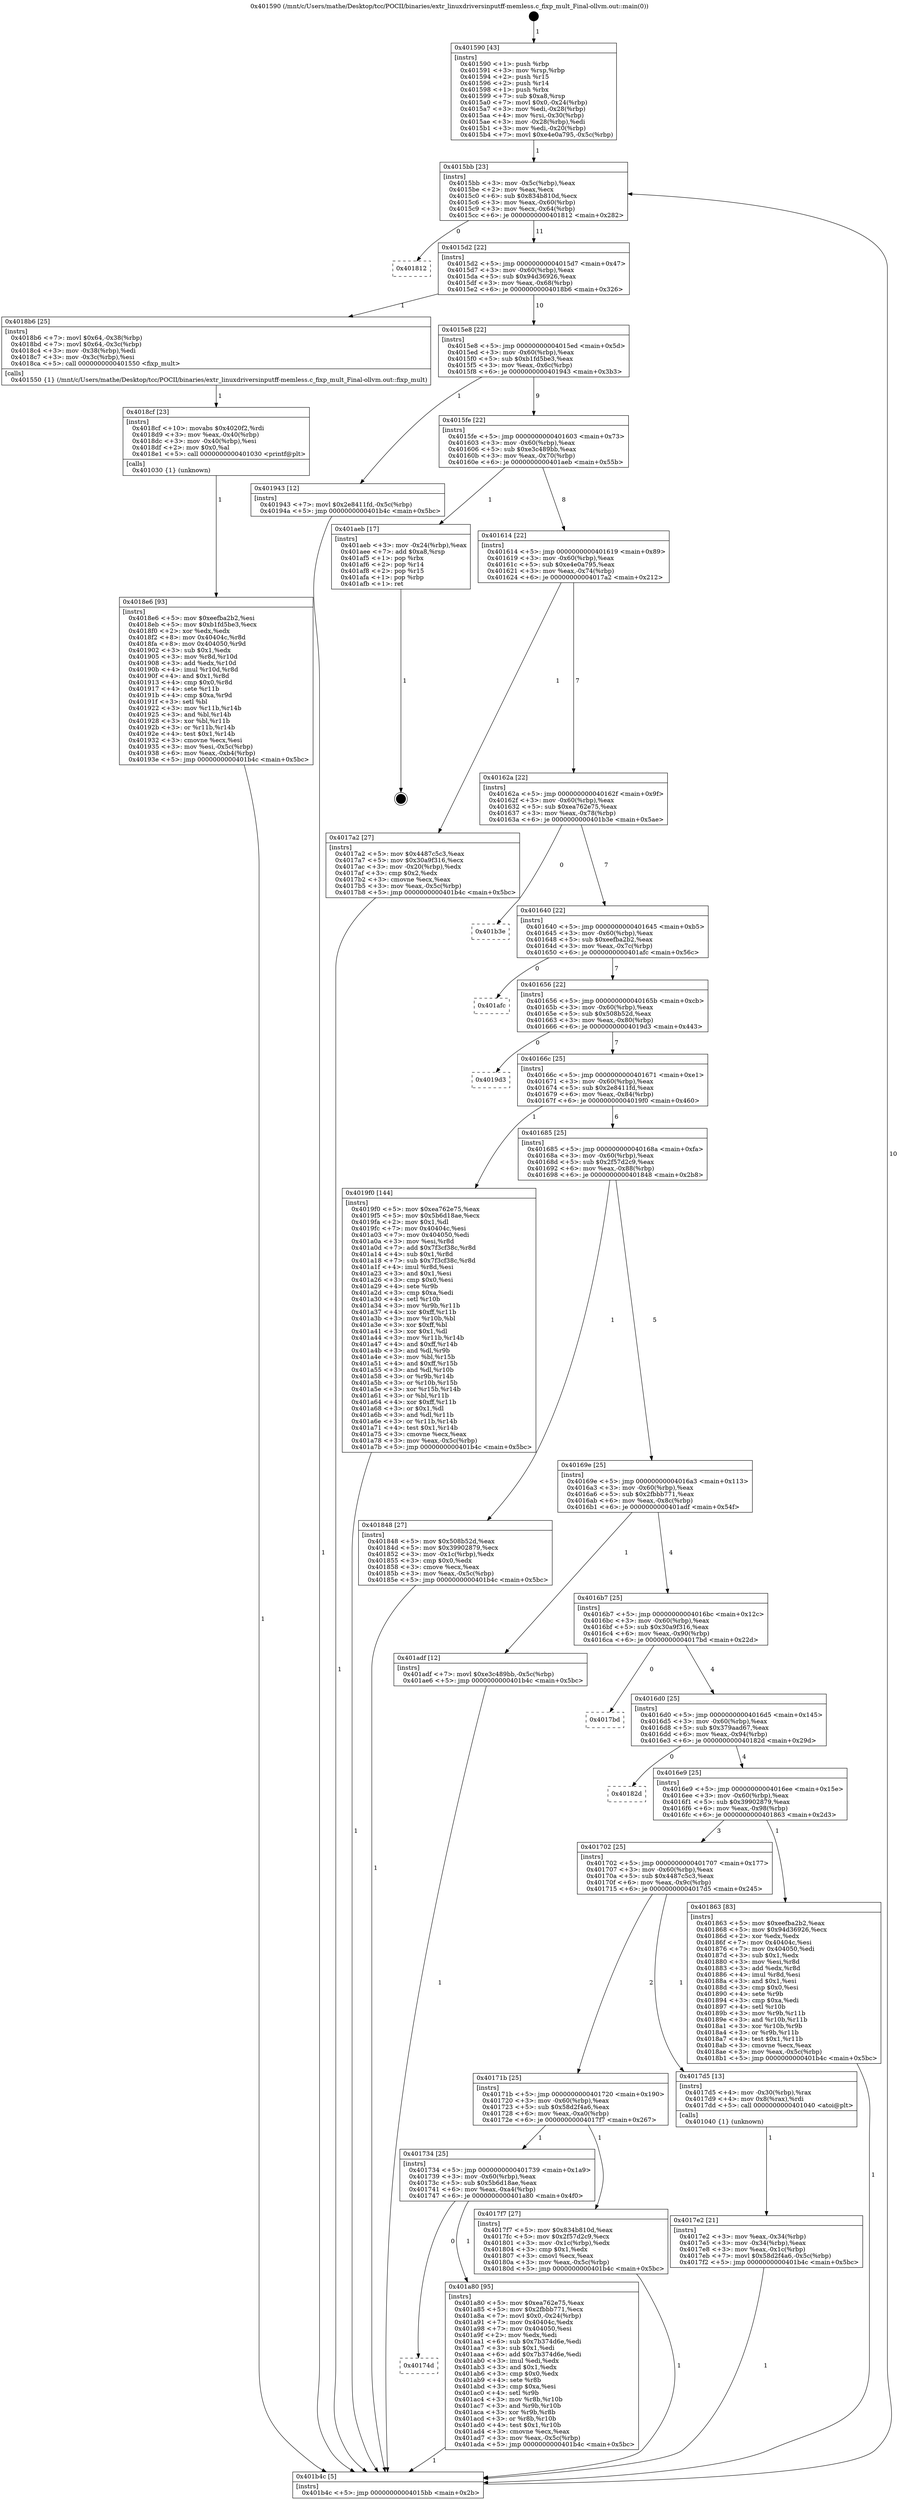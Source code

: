 digraph "0x401590" {
  label = "0x401590 (/mnt/c/Users/mathe/Desktop/tcc/POCII/binaries/extr_linuxdriversinputff-memless.c_fixp_mult_Final-ollvm.out::main(0))"
  labelloc = "t"
  node[shape=record]

  Entry [label="",width=0.3,height=0.3,shape=circle,fillcolor=black,style=filled]
  "0x4015bb" [label="{
     0x4015bb [23]\l
     | [instrs]\l
     &nbsp;&nbsp;0x4015bb \<+3\>: mov -0x5c(%rbp),%eax\l
     &nbsp;&nbsp;0x4015be \<+2\>: mov %eax,%ecx\l
     &nbsp;&nbsp;0x4015c0 \<+6\>: sub $0x834b810d,%ecx\l
     &nbsp;&nbsp;0x4015c6 \<+3\>: mov %eax,-0x60(%rbp)\l
     &nbsp;&nbsp;0x4015c9 \<+3\>: mov %ecx,-0x64(%rbp)\l
     &nbsp;&nbsp;0x4015cc \<+6\>: je 0000000000401812 \<main+0x282\>\l
  }"]
  "0x401812" [label="{
     0x401812\l
  }", style=dashed]
  "0x4015d2" [label="{
     0x4015d2 [22]\l
     | [instrs]\l
     &nbsp;&nbsp;0x4015d2 \<+5\>: jmp 00000000004015d7 \<main+0x47\>\l
     &nbsp;&nbsp;0x4015d7 \<+3\>: mov -0x60(%rbp),%eax\l
     &nbsp;&nbsp;0x4015da \<+5\>: sub $0x94d36926,%eax\l
     &nbsp;&nbsp;0x4015df \<+3\>: mov %eax,-0x68(%rbp)\l
     &nbsp;&nbsp;0x4015e2 \<+6\>: je 00000000004018b6 \<main+0x326\>\l
  }"]
  Exit [label="",width=0.3,height=0.3,shape=circle,fillcolor=black,style=filled,peripheries=2]
  "0x4018b6" [label="{
     0x4018b6 [25]\l
     | [instrs]\l
     &nbsp;&nbsp;0x4018b6 \<+7\>: movl $0x64,-0x38(%rbp)\l
     &nbsp;&nbsp;0x4018bd \<+7\>: movl $0x64,-0x3c(%rbp)\l
     &nbsp;&nbsp;0x4018c4 \<+3\>: mov -0x38(%rbp),%edi\l
     &nbsp;&nbsp;0x4018c7 \<+3\>: mov -0x3c(%rbp),%esi\l
     &nbsp;&nbsp;0x4018ca \<+5\>: call 0000000000401550 \<fixp_mult\>\l
     | [calls]\l
     &nbsp;&nbsp;0x401550 \{1\} (/mnt/c/Users/mathe/Desktop/tcc/POCII/binaries/extr_linuxdriversinputff-memless.c_fixp_mult_Final-ollvm.out::fixp_mult)\l
  }"]
  "0x4015e8" [label="{
     0x4015e8 [22]\l
     | [instrs]\l
     &nbsp;&nbsp;0x4015e8 \<+5\>: jmp 00000000004015ed \<main+0x5d\>\l
     &nbsp;&nbsp;0x4015ed \<+3\>: mov -0x60(%rbp),%eax\l
     &nbsp;&nbsp;0x4015f0 \<+5\>: sub $0xb1fd5be3,%eax\l
     &nbsp;&nbsp;0x4015f5 \<+3\>: mov %eax,-0x6c(%rbp)\l
     &nbsp;&nbsp;0x4015f8 \<+6\>: je 0000000000401943 \<main+0x3b3\>\l
  }"]
  "0x40174d" [label="{
     0x40174d\l
  }", style=dashed]
  "0x401943" [label="{
     0x401943 [12]\l
     | [instrs]\l
     &nbsp;&nbsp;0x401943 \<+7\>: movl $0x2e8411fd,-0x5c(%rbp)\l
     &nbsp;&nbsp;0x40194a \<+5\>: jmp 0000000000401b4c \<main+0x5bc\>\l
  }"]
  "0x4015fe" [label="{
     0x4015fe [22]\l
     | [instrs]\l
     &nbsp;&nbsp;0x4015fe \<+5\>: jmp 0000000000401603 \<main+0x73\>\l
     &nbsp;&nbsp;0x401603 \<+3\>: mov -0x60(%rbp),%eax\l
     &nbsp;&nbsp;0x401606 \<+5\>: sub $0xe3c489bb,%eax\l
     &nbsp;&nbsp;0x40160b \<+3\>: mov %eax,-0x70(%rbp)\l
     &nbsp;&nbsp;0x40160e \<+6\>: je 0000000000401aeb \<main+0x55b\>\l
  }"]
  "0x401a80" [label="{
     0x401a80 [95]\l
     | [instrs]\l
     &nbsp;&nbsp;0x401a80 \<+5\>: mov $0xea762e75,%eax\l
     &nbsp;&nbsp;0x401a85 \<+5\>: mov $0x2fbbb771,%ecx\l
     &nbsp;&nbsp;0x401a8a \<+7\>: movl $0x0,-0x24(%rbp)\l
     &nbsp;&nbsp;0x401a91 \<+7\>: mov 0x40404c,%edx\l
     &nbsp;&nbsp;0x401a98 \<+7\>: mov 0x404050,%esi\l
     &nbsp;&nbsp;0x401a9f \<+2\>: mov %edx,%edi\l
     &nbsp;&nbsp;0x401aa1 \<+6\>: sub $0x7b374d6e,%edi\l
     &nbsp;&nbsp;0x401aa7 \<+3\>: sub $0x1,%edi\l
     &nbsp;&nbsp;0x401aaa \<+6\>: add $0x7b374d6e,%edi\l
     &nbsp;&nbsp;0x401ab0 \<+3\>: imul %edi,%edx\l
     &nbsp;&nbsp;0x401ab3 \<+3\>: and $0x1,%edx\l
     &nbsp;&nbsp;0x401ab6 \<+3\>: cmp $0x0,%edx\l
     &nbsp;&nbsp;0x401ab9 \<+4\>: sete %r8b\l
     &nbsp;&nbsp;0x401abd \<+3\>: cmp $0xa,%esi\l
     &nbsp;&nbsp;0x401ac0 \<+4\>: setl %r9b\l
     &nbsp;&nbsp;0x401ac4 \<+3\>: mov %r8b,%r10b\l
     &nbsp;&nbsp;0x401ac7 \<+3\>: and %r9b,%r10b\l
     &nbsp;&nbsp;0x401aca \<+3\>: xor %r9b,%r8b\l
     &nbsp;&nbsp;0x401acd \<+3\>: or %r8b,%r10b\l
     &nbsp;&nbsp;0x401ad0 \<+4\>: test $0x1,%r10b\l
     &nbsp;&nbsp;0x401ad4 \<+3\>: cmovne %ecx,%eax\l
     &nbsp;&nbsp;0x401ad7 \<+3\>: mov %eax,-0x5c(%rbp)\l
     &nbsp;&nbsp;0x401ada \<+5\>: jmp 0000000000401b4c \<main+0x5bc\>\l
  }"]
  "0x401aeb" [label="{
     0x401aeb [17]\l
     | [instrs]\l
     &nbsp;&nbsp;0x401aeb \<+3\>: mov -0x24(%rbp),%eax\l
     &nbsp;&nbsp;0x401aee \<+7\>: add $0xa8,%rsp\l
     &nbsp;&nbsp;0x401af5 \<+1\>: pop %rbx\l
     &nbsp;&nbsp;0x401af6 \<+2\>: pop %r14\l
     &nbsp;&nbsp;0x401af8 \<+2\>: pop %r15\l
     &nbsp;&nbsp;0x401afa \<+1\>: pop %rbp\l
     &nbsp;&nbsp;0x401afb \<+1\>: ret\l
  }"]
  "0x401614" [label="{
     0x401614 [22]\l
     | [instrs]\l
     &nbsp;&nbsp;0x401614 \<+5\>: jmp 0000000000401619 \<main+0x89\>\l
     &nbsp;&nbsp;0x401619 \<+3\>: mov -0x60(%rbp),%eax\l
     &nbsp;&nbsp;0x40161c \<+5\>: sub $0xe4e0a795,%eax\l
     &nbsp;&nbsp;0x401621 \<+3\>: mov %eax,-0x74(%rbp)\l
     &nbsp;&nbsp;0x401624 \<+6\>: je 00000000004017a2 \<main+0x212\>\l
  }"]
  "0x4018e6" [label="{
     0x4018e6 [93]\l
     | [instrs]\l
     &nbsp;&nbsp;0x4018e6 \<+5\>: mov $0xeefba2b2,%esi\l
     &nbsp;&nbsp;0x4018eb \<+5\>: mov $0xb1fd5be3,%ecx\l
     &nbsp;&nbsp;0x4018f0 \<+2\>: xor %edx,%edx\l
     &nbsp;&nbsp;0x4018f2 \<+8\>: mov 0x40404c,%r8d\l
     &nbsp;&nbsp;0x4018fa \<+8\>: mov 0x404050,%r9d\l
     &nbsp;&nbsp;0x401902 \<+3\>: sub $0x1,%edx\l
     &nbsp;&nbsp;0x401905 \<+3\>: mov %r8d,%r10d\l
     &nbsp;&nbsp;0x401908 \<+3\>: add %edx,%r10d\l
     &nbsp;&nbsp;0x40190b \<+4\>: imul %r10d,%r8d\l
     &nbsp;&nbsp;0x40190f \<+4\>: and $0x1,%r8d\l
     &nbsp;&nbsp;0x401913 \<+4\>: cmp $0x0,%r8d\l
     &nbsp;&nbsp;0x401917 \<+4\>: sete %r11b\l
     &nbsp;&nbsp;0x40191b \<+4\>: cmp $0xa,%r9d\l
     &nbsp;&nbsp;0x40191f \<+3\>: setl %bl\l
     &nbsp;&nbsp;0x401922 \<+3\>: mov %r11b,%r14b\l
     &nbsp;&nbsp;0x401925 \<+3\>: and %bl,%r14b\l
     &nbsp;&nbsp;0x401928 \<+3\>: xor %bl,%r11b\l
     &nbsp;&nbsp;0x40192b \<+3\>: or %r11b,%r14b\l
     &nbsp;&nbsp;0x40192e \<+4\>: test $0x1,%r14b\l
     &nbsp;&nbsp;0x401932 \<+3\>: cmovne %ecx,%esi\l
     &nbsp;&nbsp;0x401935 \<+3\>: mov %esi,-0x5c(%rbp)\l
     &nbsp;&nbsp;0x401938 \<+6\>: mov %eax,-0xb4(%rbp)\l
     &nbsp;&nbsp;0x40193e \<+5\>: jmp 0000000000401b4c \<main+0x5bc\>\l
  }"]
  "0x4017a2" [label="{
     0x4017a2 [27]\l
     | [instrs]\l
     &nbsp;&nbsp;0x4017a2 \<+5\>: mov $0x4487c5c3,%eax\l
     &nbsp;&nbsp;0x4017a7 \<+5\>: mov $0x30a9f316,%ecx\l
     &nbsp;&nbsp;0x4017ac \<+3\>: mov -0x20(%rbp),%edx\l
     &nbsp;&nbsp;0x4017af \<+3\>: cmp $0x2,%edx\l
     &nbsp;&nbsp;0x4017b2 \<+3\>: cmovne %ecx,%eax\l
     &nbsp;&nbsp;0x4017b5 \<+3\>: mov %eax,-0x5c(%rbp)\l
     &nbsp;&nbsp;0x4017b8 \<+5\>: jmp 0000000000401b4c \<main+0x5bc\>\l
  }"]
  "0x40162a" [label="{
     0x40162a [22]\l
     | [instrs]\l
     &nbsp;&nbsp;0x40162a \<+5\>: jmp 000000000040162f \<main+0x9f\>\l
     &nbsp;&nbsp;0x40162f \<+3\>: mov -0x60(%rbp),%eax\l
     &nbsp;&nbsp;0x401632 \<+5\>: sub $0xea762e75,%eax\l
     &nbsp;&nbsp;0x401637 \<+3\>: mov %eax,-0x78(%rbp)\l
     &nbsp;&nbsp;0x40163a \<+6\>: je 0000000000401b3e \<main+0x5ae\>\l
  }"]
  "0x401b4c" [label="{
     0x401b4c [5]\l
     | [instrs]\l
     &nbsp;&nbsp;0x401b4c \<+5\>: jmp 00000000004015bb \<main+0x2b\>\l
  }"]
  "0x401590" [label="{
     0x401590 [43]\l
     | [instrs]\l
     &nbsp;&nbsp;0x401590 \<+1\>: push %rbp\l
     &nbsp;&nbsp;0x401591 \<+3\>: mov %rsp,%rbp\l
     &nbsp;&nbsp;0x401594 \<+2\>: push %r15\l
     &nbsp;&nbsp;0x401596 \<+2\>: push %r14\l
     &nbsp;&nbsp;0x401598 \<+1\>: push %rbx\l
     &nbsp;&nbsp;0x401599 \<+7\>: sub $0xa8,%rsp\l
     &nbsp;&nbsp;0x4015a0 \<+7\>: movl $0x0,-0x24(%rbp)\l
     &nbsp;&nbsp;0x4015a7 \<+3\>: mov %edi,-0x28(%rbp)\l
     &nbsp;&nbsp;0x4015aa \<+4\>: mov %rsi,-0x30(%rbp)\l
     &nbsp;&nbsp;0x4015ae \<+3\>: mov -0x28(%rbp),%edi\l
     &nbsp;&nbsp;0x4015b1 \<+3\>: mov %edi,-0x20(%rbp)\l
     &nbsp;&nbsp;0x4015b4 \<+7\>: movl $0xe4e0a795,-0x5c(%rbp)\l
  }"]
  "0x4018cf" [label="{
     0x4018cf [23]\l
     | [instrs]\l
     &nbsp;&nbsp;0x4018cf \<+10\>: movabs $0x4020f2,%rdi\l
     &nbsp;&nbsp;0x4018d9 \<+3\>: mov %eax,-0x40(%rbp)\l
     &nbsp;&nbsp;0x4018dc \<+3\>: mov -0x40(%rbp),%esi\l
     &nbsp;&nbsp;0x4018df \<+2\>: mov $0x0,%al\l
     &nbsp;&nbsp;0x4018e1 \<+5\>: call 0000000000401030 \<printf@plt\>\l
     | [calls]\l
     &nbsp;&nbsp;0x401030 \{1\} (unknown)\l
  }"]
  "0x401b3e" [label="{
     0x401b3e\l
  }", style=dashed]
  "0x401640" [label="{
     0x401640 [22]\l
     | [instrs]\l
     &nbsp;&nbsp;0x401640 \<+5\>: jmp 0000000000401645 \<main+0xb5\>\l
     &nbsp;&nbsp;0x401645 \<+3\>: mov -0x60(%rbp),%eax\l
     &nbsp;&nbsp;0x401648 \<+5\>: sub $0xeefba2b2,%eax\l
     &nbsp;&nbsp;0x40164d \<+3\>: mov %eax,-0x7c(%rbp)\l
     &nbsp;&nbsp;0x401650 \<+6\>: je 0000000000401afc \<main+0x56c\>\l
  }"]
  "0x401734" [label="{
     0x401734 [25]\l
     | [instrs]\l
     &nbsp;&nbsp;0x401734 \<+5\>: jmp 0000000000401739 \<main+0x1a9\>\l
     &nbsp;&nbsp;0x401739 \<+3\>: mov -0x60(%rbp),%eax\l
     &nbsp;&nbsp;0x40173c \<+5\>: sub $0x5b6d18ae,%eax\l
     &nbsp;&nbsp;0x401741 \<+6\>: mov %eax,-0xa4(%rbp)\l
     &nbsp;&nbsp;0x401747 \<+6\>: je 0000000000401a80 \<main+0x4f0\>\l
  }"]
  "0x401afc" [label="{
     0x401afc\l
  }", style=dashed]
  "0x401656" [label="{
     0x401656 [22]\l
     | [instrs]\l
     &nbsp;&nbsp;0x401656 \<+5\>: jmp 000000000040165b \<main+0xcb\>\l
     &nbsp;&nbsp;0x40165b \<+3\>: mov -0x60(%rbp),%eax\l
     &nbsp;&nbsp;0x40165e \<+5\>: sub $0x508b52d,%eax\l
     &nbsp;&nbsp;0x401663 \<+3\>: mov %eax,-0x80(%rbp)\l
     &nbsp;&nbsp;0x401666 \<+6\>: je 00000000004019d3 \<main+0x443\>\l
  }"]
  "0x4017f7" [label="{
     0x4017f7 [27]\l
     | [instrs]\l
     &nbsp;&nbsp;0x4017f7 \<+5\>: mov $0x834b810d,%eax\l
     &nbsp;&nbsp;0x4017fc \<+5\>: mov $0x2f57d2c9,%ecx\l
     &nbsp;&nbsp;0x401801 \<+3\>: mov -0x1c(%rbp),%edx\l
     &nbsp;&nbsp;0x401804 \<+3\>: cmp $0x1,%edx\l
     &nbsp;&nbsp;0x401807 \<+3\>: cmovl %ecx,%eax\l
     &nbsp;&nbsp;0x40180a \<+3\>: mov %eax,-0x5c(%rbp)\l
     &nbsp;&nbsp;0x40180d \<+5\>: jmp 0000000000401b4c \<main+0x5bc\>\l
  }"]
  "0x4019d3" [label="{
     0x4019d3\l
  }", style=dashed]
  "0x40166c" [label="{
     0x40166c [25]\l
     | [instrs]\l
     &nbsp;&nbsp;0x40166c \<+5\>: jmp 0000000000401671 \<main+0xe1\>\l
     &nbsp;&nbsp;0x401671 \<+3\>: mov -0x60(%rbp),%eax\l
     &nbsp;&nbsp;0x401674 \<+5\>: sub $0x2e8411fd,%eax\l
     &nbsp;&nbsp;0x401679 \<+6\>: mov %eax,-0x84(%rbp)\l
     &nbsp;&nbsp;0x40167f \<+6\>: je 00000000004019f0 \<main+0x460\>\l
  }"]
  "0x4017e2" [label="{
     0x4017e2 [21]\l
     | [instrs]\l
     &nbsp;&nbsp;0x4017e2 \<+3\>: mov %eax,-0x34(%rbp)\l
     &nbsp;&nbsp;0x4017e5 \<+3\>: mov -0x34(%rbp),%eax\l
     &nbsp;&nbsp;0x4017e8 \<+3\>: mov %eax,-0x1c(%rbp)\l
     &nbsp;&nbsp;0x4017eb \<+7\>: movl $0x58d2f4a6,-0x5c(%rbp)\l
     &nbsp;&nbsp;0x4017f2 \<+5\>: jmp 0000000000401b4c \<main+0x5bc\>\l
  }"]
  "0x4019f0" [label="{
     0x4019f0 [144]\l
     | [instrs]\l
     &nbsp;&nbsp;0x4019f0 \<+5\>: mov $0xea762e75,%eax\l
     &nbsp;&nbsp;0x4019f5 \<+5\>: mov $0x5b6d18ae,%ecx\l
     &nbsp;&nbsp;0x4019fa \<+2\>: mov $0x1,%dl\l
     &nbsp;&nbsp;0x4019fc \<+7\>: mov 0x40404c,%esi\l
     &nbsp;&nbsp;0x401a03 \<+7\>: mov 0x404050,%edi\l
     &nbsp;&nbsp;0x401a0a \<+3\>: mov %esi,%r8d\l
     &nbsp;&nbsp;0x401a0d \<+7\>: add $0x7f3cf38c,%r8d\l
     &nbsp;&nbsp;0x401a14 \<+4\>: sub $0x1,%r8d\l
     &nbsp;&nbsp;0x401a18 \<+7\>: sub $0x7f3cf38c,%r8d\l
     &nbsp;&nbsp;0x401a1f \<+4\>: imul %r8d,%esi\l
     &nbsp;&nbsp;0x401a23 \<+3\>: and $0x1,%esi\l
     &nbsp;&nbsp;0x401a26 \<+3\>: cmp $0x0,%esi\l
     &nbsp;&nbsp;0x401a29 \<+4\>: sete %r9b\l
     &nbsp;&nbsp;0x401a2d \<+3\>: cmp $0xa,%edi\l
     &nbsp;&nbsp;0x401a30 \<+4\>: setl %r10b\l
     &nbsp;&nbsp;0x401a34 \<+3\>: mov %r9b,%r11b\l
     &nbsp;&nbsp;0x401a37 \<+4\>: xor $0xff,%r11b\l
     &nbsp;&nbsp;0x401a3b \<+3\>: mov %r10b,%bl\l
     &nbsp;&nbsp;0x401a3e \<+3\>: xor $0xff,%bl\l
     &nbsp;&nbsp;0x401a41 \<+3\>: xor $0x1,%dl\l
     &nbsp;&nbsp;0x401a44 \<+3\>: mov %r11b,%r14b\l
     &nbsp;&nbsp;0x401a47 \<+4\>: and $0xff,%r14b\l
     &nbsp;&nbsp;0x401a4b \<+3\>: and %dl,%r9b\l
     &nbsp;&nbsp;0x401a4e \<+3\>: mov %bl,%r15b\l
     &nbsp;&nbsp;0x401a51 \<+4\>: and $0xff,%r15b\l
     &nbsp;&nbsp;0x401a55 \<+3\>: and %dl,%r10b\l
     &nbsp;&nbsp;0x401a58 \<+3\>: or %r9b,%r14b\l
     &nbsp;&nbsp;0x401a5b \<+3\>: or %r10b,%r15b\l
     &nbsp;&nbsp;0x401a5e \<+3\>: xor %r15b,%r14b\l
     &nbsp;&nbsp;0x401a61 \<+3\>: or %bl,%r11b\l
     &nbsp;&nbsp;0x401a64 \<+4\>: xor $0xff,%r11b\l
     &nbsp;&nbsp;0x401a68 \<+3\>: or $0x1,%dl\l
     &nbsp;&nbsp;0x401a6b \<+3\>: and %dl,%r11b\l
     &nbsp;&nbsp;0x401a6e \<+3\>: or %r11b,%r14b\l
     &nbsp;&nbsp;0x401a71 \<+4\>: test $0x1,%r14b\l
     &nbsp;&nbsp;0x401a75 \<+3\>: cmovne %ecx,%eax\l
     &nbsp;&nbsp;0x401a78 \<+3\>: mov %eax,-0x5c(%rbp)\l
     &nbsp;&nbsp;0x401a7b \<+5\>: jmp 0000000000401b4c \<main+0x5bc\>\l
  }"]
  "0x401685" [label="{
     0x401685 [25]\l
     | [instrs]\l
     &nbsp;&nbsp;0x401685 \<+5\>: jmp 000000000040168a \<main+0xfa\>\l
     &nbsp;&nbsp;0x40168a \<+3\>: mov -0x60(%rbp),%eax\l
     &nbsp;&nbsp;0x40168d \<+5\>: sub $0x2f57d2c9,%eax\l
     &nbsp;&nbsp;0x401692 \<+6\>: mov %eax,-0x88(%rbp)\l
     &nbsp;&nbsp;0x401698 \<+6\>: je 0000000000401848 \<main+0x2b8\>\l
  }"]
  "0x40171b" [label="{
     0x40171b [25]\l
     | [instrs]\l
     &nbsp;&nbsp;0x40171b \<+5\>: jmp 0000000000401720 \<main+0x190\>\l
     &nbsp;&nbsp;0x401720 \<+3\>: mov -0x60(%rbp),%eax\l
     &nbsp;&nbsp;0x401723 \<+5\>: sub $0x58d2f4a6,%eax\l
     &nbsp;&nbsp;0x401728 \<+6\>: mov %eax,-0xa0(%rbp)\l
     &nbsp;&nbsp;0x40172e \<+6\>: je 00000000004017f7 \<main+0x267\>\l
  }"]
  "0x401848" [label="{
     0x401848 [27]\l
     | [instrs]\l
     &nbsp;&nbsp;0x401848 \<+5\>: mov $0x508b52d,%eax\l
     &nbsp;&nbsp;0x40184d \<+5\>: mov $0x39902879,%ecx\l
     &nbsp;&nbsp;0x401852 \<+3\>: mov -0x1c(%rbp),%edx\l
     &nbsp;&nbsp;0x401855 \<+3\>: cmp $0x0,%edx\l
     &nbsp;&nbsp;0x401858 \<+3\>: cmove %ecx,%eax\l
     &nbsp;&nbsp;0x40185b \<+3\>: mov %eax,-0x5c(%rbp)\l
     &nbsp;&nbsp;0x40185e \<+5\>: jmp 0000000000401b4c \<main+0x5bc\>\l
  }"]
  "0x40169e" [label="{
     0x40169e [25]\l
     | [instrs]\l
     &nbsp;&nbsp;0x40169e \<+5\>: jmp 00000000004016a3 \<main+0x113\>\l
     &nbsp;&nbsp;0x4016a3 \<+3\>: mov -0x60(%rbp),%eax\l
     &nbsp;&nbsp;0x4016a6 \<+5\>: sub $0x2fbbb771,%eax\l
     &nbsp;&nbsp;0x4016ab \<+6\>: mov %eax,-0x8c(%rbp)\l
     &nbsp;&nbsp;0x4016b1 \<+6\>: je 0000000000401adf \<main+0x54f\>\l
  }"]
  "0x4017d5" [label="{
     0x4017d5 [13]\l
     | [instrs]\l
     &nbsp;&nbsp;0x4017d5 \<+4\>: mov -0x30(%rbp),%rax\l
     &nbsp;&nbsp;0x4017d9 \<+4\>: mov 0x8(%rax),%rdi\l
     &nbsp;&nbsp;0x4017dd \<+5\>: call 0000000000401040 \<atoi@plt\>\l
     | [calls]\l
     &nbsp;&nbsp;0x401040 \{1\} (unknown)\l
  }"]
  "0x401adf" [label="{
     0x401adf [12]\l
     | [instrs]\l
     &nbsp;&nbsp;0x401adf \<+7\>: movl $0xe3c489bb,-0x5c(%rbp)\l
     &nbsp;&nbsp;0x401ae6 \<+5\>: jmp 0000000000401b4c \<main+0x5bc\>\l
  }"]
  "0x4016b7" [label="{
     0x4016b7 [25]\l
     | [instrs]\l
     &nbsp;&nbsp;0x4016b7 \<+5\>: jmp 00000000004016bc \<main+0x12c\>\l
     &nbsp;&nbsp;0x4016bc \<+3\>: mov -0x60(%rbp),%eax\l
     &nbsp;&nbsp;0x4016bf \<+5\>: sub $0x30a9f316,%eax\l
     &nbsp;&nbsp;0x4016c4 \<+6\>: mov %eax,-0x90(%rbp)\l
     &nbsp;&nbsp;0x4016ca \<+6\>: je 00000000004017bd \<main+0x22d\>\l
  }"]
  "0x401702" [label="{
     0x401702 [25]\l
     | [instrs]\l
     &nbsp;&nbsp;0x401702 \<+5\>: jmp 0000000000401707 \<main+0x177\>\l
     &nbsp;&nbsp;0x401707 \<+3\>: mov -0x60(%rbp),%eax\l
     &nbsp;&nbsp;0x40170a \<+5\>: sub $0x4487c5c3,%eax\l
     &nbsp;&nbsp;0x40170f \<+6\>: mov %eax,-0x9c(%rbp)\l
     &nbsp;&nbsp;0x401715 \<+6\>: je 00000000004017d5 \<main+0x245\>\l
  }"]
  "0x4017bd" [label="{
     0x4017bd\l
  }", style=dashed]
  "0x4016d0" [label="{
     0x4016d0 [25]\l
     | [instrs]\l
     &nbsp;&nbsp;0x4016d0 \<+5\>: jmp 00000000004016d5 \<main+0x145\>\l
     &nbsp;&nbsp;0x4016d5 \<+3\>: mov -0x60(%rbp),%eax\l
     &nbsp;&nbsp;0x4016d8 \<+5\>: sub $0x379aad67,%eax\l
     &nbsp;&nbsp;0x4016dd \<+6\>: mov %eax,-0x94(%rbp)\l
     &nbsp;&nbsp;0x4016e3 \<+6\>: je 000000000040182d \<main+0x29d\>\l
  }"]
  "0x401863" [label="{
     0x401863 [83]\l
     | [instrs]\l
     &nbsp;&nbsp;0x401863 \<+5\>: mov $0xeefba2b2,%eax\l
     &nbsp;&nbsp;0x401868 \<+5\>: mov $0x94d36926,%ecx\l
     &nbsp;&nbsp;0x40186d \<+2\>: xor %edx,%edx\l
     &nbsp;&nbsp;0x40186f \<+7\>: mov 0x40404c,%esi\l
     &nbsp;&nbsp;0x401876 \<+7\>: mov 0x404050,%edi\l
     &nbsp;&nbsp;0x40187d \<+3\>: sub $0x1,%edx\l
     &nbsp;&nbsp;0x401880 \<+3\>: mov %esi,%r8d\l
     &nbsp;&nbsp;0x401883 \<+3\>: add %edx,%r8d\l
     &nbsp;&nbsp;0x401886 \<+4\>: imul %r8d,%esi\l
     &nbsp;&nbsp;0x40188a \<+3\>: and $0x1,%esi\l
     &nbsp;&nbsp;0x40188d \<+3\>: cmp $0x0,%esi\l
     &nbsp;&nbsp;0x401890 \<+4\>: sete %r9b\l
     &nbsp;&nbsp;0x401894 \<+3\>: cmp $0xa,%edi\l
     &nbsp;&nbsp;0x401897 \<+4\>: setl %r10b\l
     &nbsp;&nbsp;0x40189b \<+3\>: mov %r9b,%r11b\l
     &nbsp;&nbsp;0x40189e \<+3\>: and %r10b,%r11b\l
     &nbsp;&nbsp;0x4018a1 \<+3\>: xor %r10b,%r9b\l
     &nbsp;&nbsp;0x4018a4 \<+3\>: or %r9b,%r11b\l
     &nbsp;&nbsp;0x4018a7 \<+4\>: test $0x1,%r11b\l
     &nbsp;&nbsp;0x4018ab \<+3\>: cmovne %ecx,%eax\l
     &nbsp;&nbsp;0x4018ae \<+3\>: mov %eax,-0x5c(%rbp)\l
     &nbsp;&nbsp;0x4018b1 \<+5\>: jmp 0000000000401b4c \<main+0x5bc\>\l
  }"]
  "0x40182d" [label="{
     0x40182d\l
  }", style=dashed]
  "0x4016e9" [label="{
     0x4016e9 [25]\l
     | [instrs]\l
     &nbsp;&nbsp;0x4016e9 \<+5\>: jmp 00000000004016ee \<main+0x15e\>\l
     &nbsp;&nbsp;0x4016ee \<+3\>: mov -0x60(%rbp),%eax\l
     &nbsp;&nbsp;0x4016f1 \<+5\>: sub $0x39902879,%eax\l
     &nbsp;&nbsp;0x4016f6 \<+6\>: mov %eax,-0x98(%rbp)\l
     &nbsp;&nbsp;0x4016fc \<+6\>: je 0000000000401863 \<main+0x2d3\>\l
  }"]
  Entry -> "0x401590" [label=" 1"]
  "0x4015bb" -> "0x401812" [label=" 0"]
  "0x4015bb" -> "0x4015d2" [label=" 11"]
  "0x401aeb" -> Exit [label=" 1"]
  "0x4015d2" -> "0x4018b6" [label=" 1"]
  "0x4015d2" -> "0x4015e8" [label=" 10"]
  "0x401adf" -> "0x401b4c" [label=" 1"]
  "0x4015e8" -> "0x401943" [label=" 1"]
  "0x4015e8" -> "0x4015fe" [label=" 9"]
  "0x401a80" -> "0x401b4c" [label=" 1"]
  "0x4015fe" -> "0x401aeb" [label=" 1"]
  "0x4015fe" -> "0x401614" [label=" 8"]
  "0x401734" -> "0x40174d" [label=" 0"]
  "0x401614" -> "0x4017a2" [label=" 1"]
  "0x401614" -> "0x40162a" [label=" 7"]
  "0x4017a2" -> "0x401b4c" [label=" 1"]
  "0x401590" -> "0x4015bb" [label=" 1"]
  "0x401b4c" -> "0x4015bb" [label=" 10"]
  "0x401734" -> "0x401a80" [label=" 1"]
  "0x40162a" -> "0x401b3e" [label=" 0"]
  "0x40162a" -> "0x401640" [label=" 7"]
  "0x4019f0" -> "0x401b4c" [label=" 1"]
  "0x401640" -> "0x401afc" [label=" 0"]
  "0x401640" -> "0x401656" [label=" 7"]
  "0x401943" -> "0x401b4c" [label=" 1"]
  "0x401656" -> "0x4019d3" [label=" 0"]
  "0x401656" -> "0x40166c" [label=" 7"]
  "0x4018e6" -> "0x401b4c" [label=" 1"]
  "0x40166c" -> "0x4019f0" [label=" 1"]
  "0x40166c" -> "0x401685" [label=" 6"]
  "0x4018b6" -> "0x4018cf" [label=" 1"]
  "0x401685" -> "0x401848" [label=" 1"]
  "0x401685" -> "0x40169e" [label=" 5"]
  "0x401863" -> "0x401b4c" [label=" 1"]
  "0x40169e" -> "0x401adf" [label=" 1"]
  "0x40169e" -> "0x4016b7" [label=" 4"]
  "0x401848" -> "0x401b4c" [label=" 1"]
  "0x4016b7" -> "0x4017bd" [label=" 0"]
  "0x4016b7" -> "0x4016d0" [label=" 4"]
  "0x40171b" -> "0x401734" [label=" 1"]
  "0x4016d0" -> "0x40182d" [label=" 0"]
  "0x4016d0" -> "0x4016e9" [label=" 4"]
  "0x40171b" -> "0x4017f7" [label=" 1"]
  "0x4016e9" -> "0x401863" [label=" 1"]
  "0x4016e9" -> "0x401702" [label=" 3"]
  "0x4017f7" -> "0x401b4c" [label=" 1"]
  "0x401702" -> "0x4017d5" [label=" 1"]
  "0x401702" -> "0x40171b" [label=" 2"]
  "0x4017d5" -> "0x4017e2" [label=" 1"]
  "0x4017e2" -> "0x401b4c" [label=" 1"]
  "0x4018cf" -> "0x4018e6" [label=" 1"]
}
